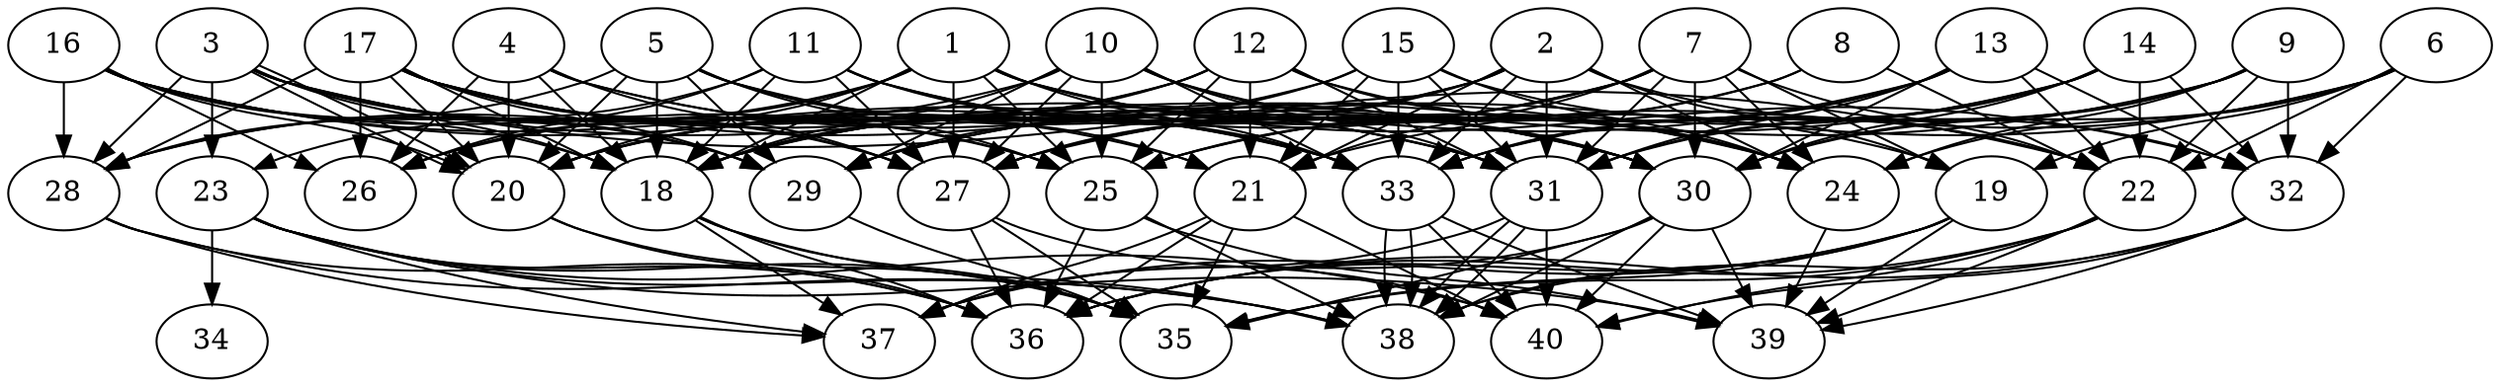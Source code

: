 // DAG automatically generated by daggen at Thu Oct  3 14:06:50 2019
// ./daggen --dot -n 40 --ccr 0.5 --fat 0.7 --regular 0.5 --density 0.7 --mindata 5242880 --maxdata 52428800 
digraph G {
  1 [size="94701568", alpha="0.00", expect_size="47350784"] 
  1 -> 18 [size ="47350784"]
  1 -> 19 [size ="47350784"]
  1 -> 20 [size ="47350784"]
  1 -> 25 [size ="47350784"]
  1 -> 26 [size ="47350784"]
  1 -> 27 [size ="47350784"]
  1 -> 28 [size ="47350784"]
  1 -> 30 [size ="47350784"]
  1 -> 32 [size ="47350784"]
  1 -> 33 [size ="47350784"]
  2 [size="22122496", alpha="0.05", expect_size="11061248"] 
  2 -> 18 [size ="11061248"]
  2 -> 19 [size ="11061248"]
  2 -> 20 [size ="11061248"]
  2 -> 21 [size ="11061248"]
  2 -> 24 [size ="11061248"]
  2 -> 27 [size ="11061248"]
  2 -> 31 [size ="11061248"]
  2 -> 32 [size ="11061248"]
  2 -> 33 [size ="11061248"]
  3 [size="38989824", alpha="0.07", expect_size="19494912"] 
  3 -> 18 [size ="19494912"]
  3 -> 20 [size ="19494912"]
  3 -> 20 [size ="19494912"]
  3 -> 21 [size ="19494912"]
  3 -> 22 [size ="19494912"]
  3 -> 23 [size ="19494912"]
  3 -> 27 [size ="19494912"]
  3 -> 28 [size ="19494912"]
  3 -> 29 [size ="19494912"]
  3 -> 30 [size ="19494912"]
  4 [size="81184768", alpha="0.13", expect_size="40592384"] 
  4 -> 18 [size ="40592384"]
  4 -> 20 [size ="40592384"]
  4 -> 26 [size ="40592384"]
  4 -> 27 [size ="40592384"]
  4 -> 30 [size ="40592384"]
  4 -> 31 [size ="40592384"]
  5 [size="69087232", alpha="0.04", expect_size="34543616"] 
  5 -> 18 [size ="34543616"]
  5 -> 20 [size ="34543616"]
  5 -> 21 [size ="34543616"]
  5 -> 25 [size ="34543616"]
  5 -> 28 [size ="34543616"]
  5 -> 29 [size ="34543616"]
  5 -> 30 [size ="34543616"]
  5 -> 33 [size ="34543616"]
  6 [size="74682368", alpha="0.01", expect_size="37341184"] 
  6 -> 19 [size ="37341184"]
  6 -> 21 [size ="37341184"]
  6 -> 22 [size ="37341184"]
  6 -> 24 [size ="37341184"]
  6 -> 27 [size ="37341184"]
  6 -> 30 [size ="37341184"]
  6 -> 32 [size ="37341184"]
  7 [size="49084416", alpha="0.04", expect_size="24542208"] 
  7 -> 18 [size ="24542208"]
  7 -> 19 [size ="24542208"]
  7 -> 20 [size ="24542208"]
  7 -> 21 [size ="24542208"]
  7 -> 22 [size ="24542208"]
  7 -> 24 [size ="24542208"]
  7 -> 27 [size ="24542208"]
  7 -> 30 [size ="24542208"]
  7 -> 31 [size ="24542208"]
  8 [size="58327040", alpha="0.15", expect_size="29163520"] 
  8 -> 22 [size ="29163520"]
  8 -> 25 [size ="29163520"]
  8 -> 27 [size ="29163520"]
  9 [size="91320320", alpha="0.13", expect_size="45660160"] 
  9 -> 22 [size ="45660160"]
  9 -> 24 [size ="45660160"]
  9 -> 29 [size ="45660160"]
  9 -> 30 [size ="45660160"]
  9 -> 31 [size ="45660160"]
  9 -> 32 [size ="45660160"]
  9 -> 33 [size ="45660160"]
  10 [size="80109568", alpha="0.09", expect_size="40054784"] 
  10 -> 18 [size ="40054784"]
  10 -> 24 [size ="40054784"]
  10 -> 25 [size ="40054784"]
  10 -> 27 [size ="40054784"]
  10 -> 28 [size ="40054784"]
  10 -> 29 [size ="40054784"]
  10 -> 30 [size ="40054784"]
  10 -> 31 [size ="40054784"]
  10 -> 33 [size ="40054784"]
  11 [size="72122368", alpha="0.05", expect_size="36061184"] 
  11 -> 18 [size ="36061184"]
  11 -> 23 [size ="36061184"]
  11 -> 24 [size ="36061184"]
  11 -> 26 [size ="36061184"]
  11 -> 27 [size ="36061184"]
  11 -> 30 [size ="36061184"]
  11 -> 33 [size ="36061184"]
  12 [size="72876032", alpha="0.03", expect_size="36438016"] 
  12 -> 18 [size ="36438016"]
  12 -> 20 [size ="36438016"]
  12 -> 21 [size ="36438016"]
  12 -> 22 [size ="36438016"]
  12 -> 24 [size ="36438016"]
  12 -> 25 [size ="36438016"]
  12 -> 26 [size ="36438016"]
  12 -> 31 [size ="36438016"]
  13 [size="97826816", alpha="0.16", expect_size="48913408"] 
  13 -> 18 [size ="48913408"]
  13 -> 22 [size ="48913408"]
  13 -> 25 [size ="48913408"]
  13 -> 30 [size ="48913408"]
  13 -> 31 [size ="48913408"]
  13 -> 32 [size ="48913408"]
  13 -> 33 [size ="48913408"]
  14 [size="38479872", alpha="0.12", expect_size="19239936"] 
  14 -> 22 [size ="19239936"]
  14 -> 25 [size ="19239936"]
  14 -> 29 [size ="19239936"]
  14 -> 30 [size ="19239936"]
  14 -> 31 [size ="19239936"]
  14 -> 32 [size ="19239936"]
  14 -> 33 [size ="19239936"]
  15 [size="99497984", alpha="0.19", expect_size="49748992"] 
  15 -> 20 [size ="49748992"]
  15 -> 21 [size ="49748992"]
  15 -> 22 [size ="49748992"]
  15 -> 24 [size ="49748992"]
  15 -> 29 [size ="49748992"]
  15 -> 31 [size ="49748992"]
  15 -> 33 [size ="49748992"]
  16 [size="22224896", alpha="0.06", expect_size="11112448"] 
  16 -> 18 [size ="11112448"]
  16 -> 20 [size ="11112448"]
  16 -> 25 [size ="11112448"]
  16 -> 26 [size ="11112448"]
  16 -> 28 [size ="11112448"]
  16 -> 29 [size ="11112448"]
  16 -> 31 [size ="11112448"]
  16 -> 33 [size ="11112448"]
  17 [size="27258880", alpha="0.19", expect_size="13629440"] 
  17 -> 18 [size ="13629440"]
  17 -> 20 [size ="13629440"]
  17 -> 24 [size ="13629440"]
  17 -> 25 [size ="13629440"]
  17 -> 26 [size ="13629440"]
  17 -> 27 [size ="13629440"]
  17 -> 28 [size ="13629440"]
  17 -> 29 [size ="13629440"]
  17 -> 31 [size ="13629440"]
  17 -> 33 [size ="13629440"]
  18 [size="48111616", alpha="0.03", expect_size="24055808"] 
  18 -> 35 [size ="24055808"]
  18 -> 36 [size ="24055808"]
  18 -> 37 [size ="24055808"]
  18 -> 38 [size ="24055808"]
  19 [size="26066944", alpha="0.11", expect_size="13033472"] 
  19 -> 35 [size ="13033472"]
  19 -> 36 [size ="13033472"]
  19 -> 37 [size ="13033472"]
  19 -> 38 [size ="13033472"]
  19 -> 39 [size ="13033472"]
  20 [size="88623104", alpha="0.16", expect_size="44311552"] 
  20 -> 35 [size ="44311552"]
  20 -> 36 [size ="44311552"]
  21 [size="37304320", alpha="0.19", expect_size="18652160"] 
  21 -> 35 [size ="18652160"]
  21 -> 36 [size ="18652160"]
  21 -> 37 [size ="18652160"]
  21 -> 40 [size ="18652160"]
  22 [size="61052928", alpha="0.04", expect_size="30526464"] 
  22 -> 35 [size ="30526464"]
  22 -> 36 [size ="30526464"]
  22 -> 39 [size ="30526464"]
  22 -> 40 [size ="30526464"]
  23 [size="73322496", alpha="0.15", expect_size="36661248"] 
  23 -> 34 [size ="36661248"]
  23 -> 35 [size ="36661248"]
  23 -> 36 [size ="36661248"]
  23 -> 37 [size ="36661248"]
  23 -> 38 [size ="36661248"]
  23 -> 39 [size ="36661248"]
  23 -> 40 [size ="36661248"]
  24 [size="54630400", alpha="0.02", expect_size="27315200"] 
  24 -> 39 [size ="27315200"]
  25 [size="16572416", alpha="0.00", expect_size="8286208"] 
  25 -> 36 [size ="8286208"]
  25 -> 38 [size ="8286208"]
  25 -> 39 [size ="8286208"]
  26 [size="104327168", alpha="0.13", expect_size="52163584"] 
  27 [size="37165056", alpha="0.13", expect_size="18582528"] 
  27 -> 35 [size ="18582528"]
  27 -> 36 [size ="18582528"]
  27 -> 40 [size ="18582528"]
  28 [size="32141312", alpha="0.04", expect_size="16070656"] 
  28 -> 36 [size ="16070656"]
  28 -> 37 [size ="16070656"]
  28 -> 38 [size ="16070656"]
  29 [size="47484928", alpha="0.11", expect_size="23742464"] 
  29 -> 35 [size ="23742464"]
  30 [size="101388288", alpha="0.14", expect_size="50694144"] 
  30 -> 35 [size ="50694144"]
  30 -> 37 [size ="50694144"]
  30 -> 38 [size ="50694144"]
  30 -> 39 [size ="50694144"]
  30 -> 40 [size ="50694144"]
  31 [size="83931136", alpha="0.09", expect_size="41965568"] 
  31 -> 37 [size ="41965568"]
  31 -> 38 [size ="41965568"]
  31 -> 38 [size ="41965568"]
  31 -> 40 [size ="41965568"]
  32 [size="79333376", alpha="0.18", expect_size="39666688"] 
  32 -> 36 [size ="39666688"]
  32 -> 38 [size ="39666688"]
  32 -> 39 [size ="39666688"]
  32 -> 40 [size ="39666688"]
  33 [size="99229696", alpha="0.05", expect_size="49614848"] 
  33 -> 38 [size ="49614848"]
  33 -> 38 [size ="49614848"]
  33 -> 39 [size ="49614848"]
  33 -> 40 [size ="49614848"]
  34 [size="77758464", alpha="0.18", expect_size="38879232"] 
  35 [size="85614592", alpha="0.10", expect_size="42807296"] 
  36 [size="87031808", alpha="0.05", expect_size="43515904"] 
  37 [size="51834880", alpha="0.03", expect_size="25917440"] 
  38 [size="18618368", alpha="0.09", expect_size="9309184"] 
  39 [size="35229696", alpha="0.18", expect_size="17614848"] 
  40 [size="88127488", alpha="0.04", expect_size="44063744"] 
}
